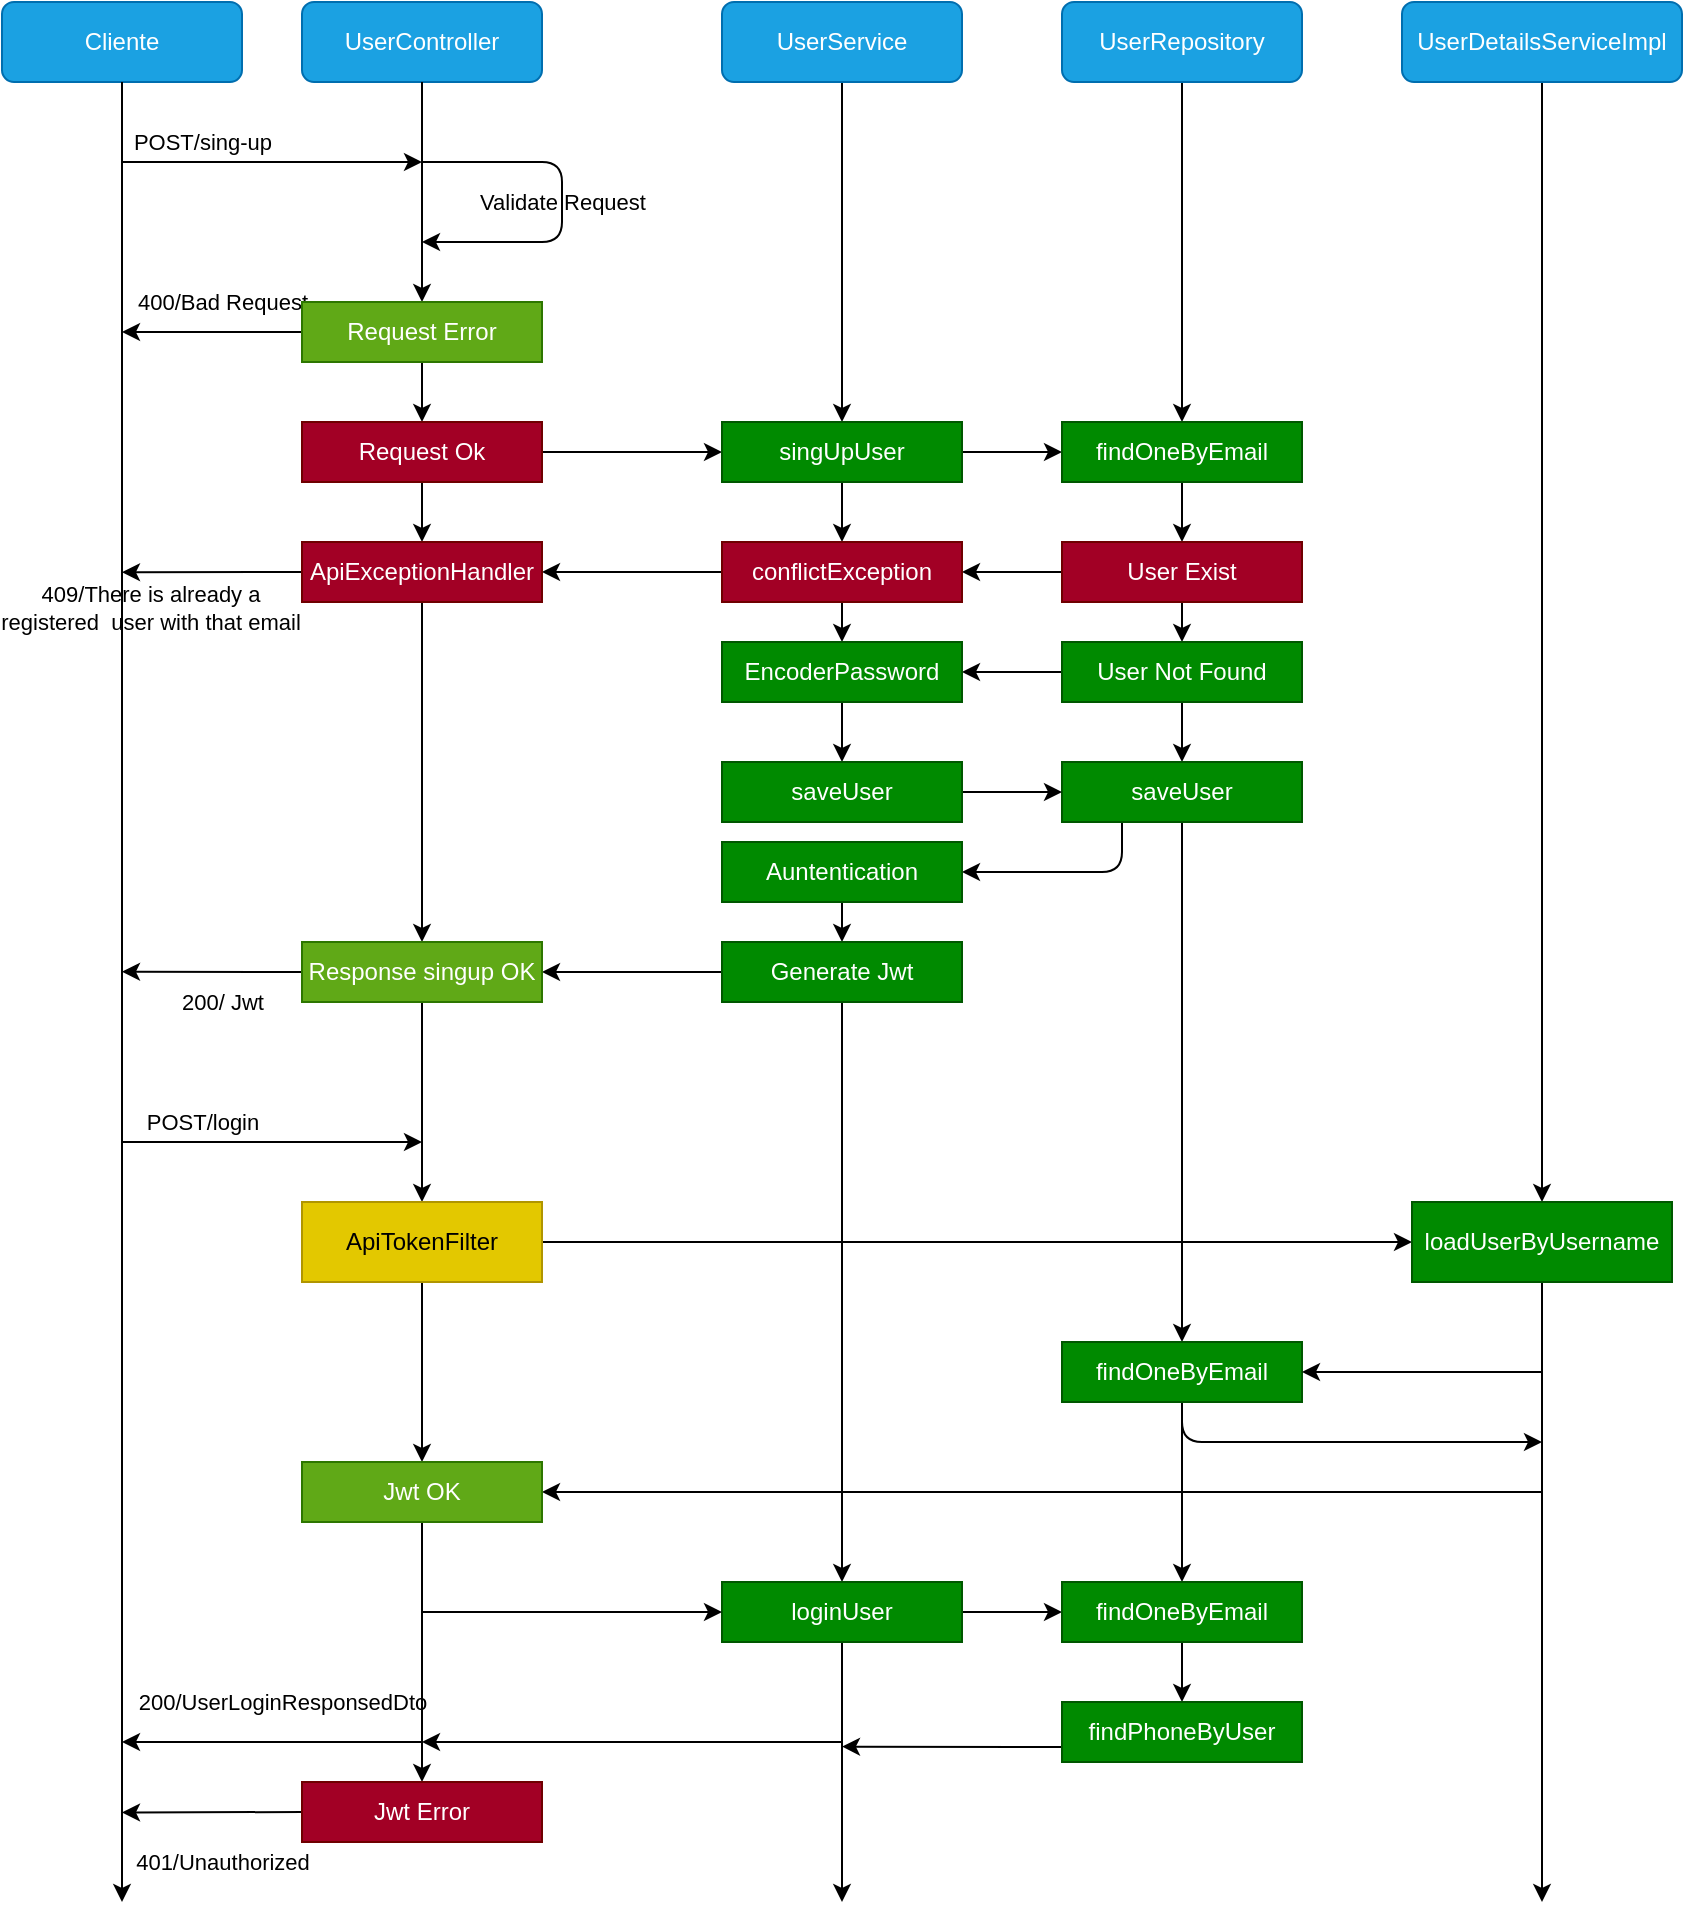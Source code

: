 <mxfile>
    <diagram id="UwaWhWNq3lZe1b48dRs8" name="Página-1">
        <mxGraphModel dx="1039" dy="481" grid="1" gridSize="10" guides="1" tooltips="1" connect="1" arrows="1" fold="1" page="1" pageScale="1" pageWidth="3300" pageHeight="4681" background="#ffffff" math="0" shadow="0">
            <root>
                <mxCell id="0"/>
                <mxCell id="1" parent="0"/>
                <mxCell id="2" value="UserController" style="rounded=1;whiteSpace=wrap;html=1;fillColor=#1ba1e2;strokeColor=#006EAF;labelBackgroundColor=none;fontColor=#ffffff;" vertex="1" parent="1">
                    <mxGeometry x="190" y="60" width="120" height="40" as="geometry"/>
                </mxCell>
                <mxCell id="3" value="Cliente" style="rounded=1;whiteSpace=wrap;html=1;fillColor=#1ba1e2;strokeColor=#006EAF;labelBackgroundColor=none;fontColor=#ffffff;" vertex="1" parent="1">
                    <mxGeometry x="40" y="60" width="120" height="40" as="geometry"/>
                </mxCell>
                <mxCell id="5" value="" style="endArrow=classic;html=1;fontColor=#000000;exitX=0.5;exitY=1;exitDx=0;exitDy=0;labelBackgroundColor=none;strokeColor=#000000;" edge="1" parent="1" source="3">
                    <mxGeometry width="50" height="50" relative="1" as="geometry">
                        <mxPoint x="250" y="250" as="sourcePoint"/>
                        <mxPoint x="100" y="1010" as="targetPoint"/>
                    </mxGeometry>
                </mxCell>
                <mxCell id="6" value="" style="endArrow=classic;html=1;fontColor=#000000;exitX=0.5;exitY=1;exitDx=0;exitDy=0;labelBackgroundColor=none;strokeColor=#000000;entryX=0.5;entryY=0;entryDx=0;entryDy=0;" edge="1" parent="1" source="2" target="21">
                    <mxGeometry width="50" height="50" relative="1" as="geometry">
                        <mxPoint x="249.66" y="125.0" as="sourcePoint"/>
                        <mxPoint x="250.0" y="200" as="targetPoint"/>
                    </mxGeometry>
                </mxCell>
                <mxCell id="7" value="" style="endArrow=classic;html=1;labelBackgroundColor=none;strokeColor=#000000;fontColor=#FFFFFF;" edge="1" parent="1">
                    <mxGeometry width="50" height="50" relative="1" as="geometry">
                        <mxPoint x="100" y="140" as="sourcePoint"/>
                        <mxPoint x="250" y="140" as="targetPoint"/>
                    </mxGeometry>
                </mxCell>
                <mxCell id="8" value="POST/sing-up" style="edgeLabel;html=1;align=center;verticalAlign=middle;resizable=0;points=[];fontColor=#000000;labelBackgroundColor=none;" vertex="1" connectable="0" parent="7">
                    <mxGeometry x="-0.321" relative="1" as="geometry">
                        <mxPoint x="-11" y="-10" as="offset"/>
                    </mxGeometry>
                </mxCell>
                <mxCell id="9" value="Validate Request" style="endArrow=classic;html=1;labelBackgroundColor=none;strokeColor=#000000;fontColor=#000000;" edge="1" parent="1">
                    <mxGeometry width="50" height="50" relative="1" as="geometry">
                        <mxPoint x="250" y="140" as="sourcePoint"/>
                        <mxPoint x="250" y="180" as="targetPoint"/>
                        <Array as="points">
                            <mxPoint x="320" y="140"/>
                            <mxPoint x="320" y="180"/>
                        </Array>
                    </mxGeometry>
                </mxCell>
                <mxCell id="12" value="400/Bad Request" style="edgeStyle=none;html=1;labelBackgroundColor=none;strokeColor=#000000;fontColor=#000000;exitX=0;exitY=0.5;exitDx=0;exitDy=0;" edge="1" parent="1" source="21">
                    <mxGeometry x="-0.111" y="-15" relative="1" as="geometry">
                        <mxPoint x="100" y="225" as="targetPoint"/>
                        <mxPoint x="190.0" y="225" as="sourcePoint"/>
                        <mxPoint as="offset"/>
                    </mxGeometry>
                </mxCell>
                <mxCell id="16" style="edgeStyle=none;html=1;labelBackgroundColor=none;strokeColor=#000000;fontColor=#000000;entryX=0.5;entryY=0;entryDx=0;entryDy=0;" edge="1" parent="1" source="15" target="26">
                    <mxGeometry relative="1" as="geometry">
                        <mxPoint x="460" y="270" as="targetPoint"/>
                    </mxGeometry>
                </mxCell>
                <mxCell id="15" value="UserService" style="rounded=1;whiteSpace=wrap;html=1;fillColor=#1ba1e2;strokeColor=#006EAF;labelBackgroundColor=none;fontColor=#ffffff;" vertex="1" parent="1">
                    <mxGeometry x="400" y="60" width="120" height="40" as="geometry"/>
                </mxCell>
                <mxCell id="30" style="edgeStyle=none;html=1;exitX=0.5;exitY=1;exitDx=0;exitDy=0;labelBackgroundColor=none;strokeColor=#000000;fontColor=#000000;" edge="1" parent="1" source="17" target="29">
                    <mxGeometry relative="1" as="geometry"/>
                </mxCell>
                <mxCell id="17" value="UserRepository" style="rounded=1;whiteSpace=wrap;html=1;fillColor=#1ba1e2;strokeColor=#006EAF;labelBackgroundColor=none;fontColor=#ffffff;" vertex="1" parent="1">
                    <mxGeometry x="570" y="60" width="120" height="40" as="geometry"/>
                </mxCell>
                <mxCell id="25" style="edgeStyle=none;html=1;entryX=0.5;entryY=0;entryDx=0;entryDy=0;labelBackgroundColor=none;strokeColor=#000000;fontColor=#000000;" edge="1" parent="1" source="21" target="22">
                    <mxGeometry relative="1" as="geometry"/>
                </mxCell>
                <mxCell id="21" value="Request Error" style="rounded=0;whiteSpace=wrap;html=1;labelBackgroundColor=none;strokeColor=#2D7600;fontColor=#ffffff;fillColor=#60a917;" vertex="1" parent="1">
                    <mxGeometry x="190" y="210" width="120" height="30" as="geometry"/>
                </mxCell>
                <mxCell id="28" style="edgeStyle=none;html=1;entryX=0;entryY=0.5;entryDx=0;entryDy=0;labelBackgroundColor=none;strokeColor=#000000;fontColor=#000000;" edge="1" parent="1" source="22" target="26">
                    <mxGeometry relative="1" as="geometry"/>
                </mxCell>
                <mxCell id="43" style="edgeStyle=none;html=1;exitX=0.5;exitY=1;exitDx=0;exitDy=0;entryX=0.5;entryY=0;entryDx=0;entryDy=0;labelBackgroundColor=none;strokeColor=#000000;fontColor=#000000;" edge="1" parent="1" source="22" target="42">
                    <mxGeometry relative="1" as="geometry"/>
                </mxCell>
                <mxCell id="22" value="Request Ok" style="rounded=0;whiteSpace=wrap;html=1;labelBackgroundColor=none;strokeColor=#6F0000;fontColor=#ffffff;fillColor=#a20025;" vertex="1" parent="1">
                    <mxGeometry x="190" y="270" width="120" height="30" as="geometry"/>
                </mxCell>
                <mxCell id="31" style="edgeStyle=none;html=1;entryX=0;entryY=0.5;entryDx=0;entryDy=0;labelBackgroundColor=none;strokeColor=#000000;fontColor=#000000;" edge="1" parent="1" source="26" target="29">
                    <mxGeometry relative="1" as="geometry"/>
                </mxCell>
                <mxCell id="36" style="edgeStyle=none;html=1;exitX=0.5;exitY=1;exitDx=0;exitDy=0;labelBackgroundColor=none;strokeColor=#000000;fontColor=#000000;entryX=0.5;entryY=0;entryDx=0;entryDy=0;" edge="1" parent="1" source="26" target="37">
                    <mxGeometry relative="1" as="geometry">
                        <mxPoint x="459.724" y="460" as="targetPoint"/>
                    </mxGeometry>
                </mxCell>
                <mxCell id="26" value="singUpUser" style="rounded=0;whiteSpace=wrap;html=1;labelBackgroundColor=none;strokeColor=#005700;fontColor=#ffffff;fillColor=#008a00;" vertex="1" parent="1">
                    <mxGeometry x="400" y="270" width="120" height="30" as="geometry"/>
                </mxCell>
                <mxCell id="34" style="edgeStyle=none;html=1;exitX=0.5;exitY=1;exitDx=0;exitDy=0;entryX=0.5;entryY=0;entryDx=0;entryDy=0;labelBackgroundColor=none;strokeColor=#000000;fontColor=#000000;" edge="1" parent="1" source="29" target="32">
                    <mxGeometry relative="1" as="geometry"/>
                </mxCell>
                <mxCell id="29" value="findOneByEmail" style="rounded=0;whiteSpace=wrap;html=1;labelBackgroundColor=none;strokeColor=#005700;fontColor=#ffffff;fillColor=#008a00;" vertex="1" parent="1">
                    <mxGeometry x="570" y="270" width="120" height="30" as="geometry"/>
                </mxCell>
                <mxCell id="38" style="edgeStyle=none;html=1;labelBackgroundColor=none;strokeColor=#000000;fontColor=#000000;" edge="1" parent="1" source="32" target="37">
                    <mxGeometry relative="1" as="geometry"/>
                </mxCell>
                <mxCell id="39" style="edgeStyle=none;html=1;exitX=0.5;exitY=1;exitDx=0;exitDy=0;entryX=0.5;entryY=0;entryDx=0;entryDy=0;labelBackgroundColor=none;strokeColor=#000000;fontColor=#000000;" edge="1" parent="1" source="32" target="33">
                    <mxGeometry relative="1" as="geometry"/>
                </mxCell>
                <mxCell id="32" value="User Exist" style="rounded=0;whiteSpace=wrap;html=1;labelBackgroundColor=none;strokeColor=#6F0000;fontColor=#ffffff;fillColor=#a20025;" vertex="1" parent="1">
                    <mxGeometry x="570" y="330" width="120" height="30" as="geometry"/>
                </mxCell>
                <mxCell id="50" style="edgeStyle=none;html=1;exitX=0;exitY=0.5;exitDx=0;exitDy=0;entryX=1;entryY=0.5;entryDx=0;entryDy=0;labelBackgroundColor=none;strokeColor=#000000;fontColor=#000000;" edge="1" parent="1" source="33" target="48">
                    <mxGeometry relative="1" as="geometry"/>
                </mxCell>
                <mxCell id="55" style="edgeStyle=none;html=1;exitX=0.5;exitY=1;exitDx=0;exitDy=0;entryX=0.5;entryY=0;entryDx=0;entryDy=0;labelBackgroundColor=none;strokeColor=#000000;fontColor=#000000;" edge="1" parent="1" source="33" target="53">
                    <mxGeometry relative="1" as="geometry"/>
                </mxCell>
                <mxCell id="33" value="User Not Found" style="rounded=0;whiteSpace=wrap;html=1;labelBackgroundColor=none;strokeColor=#005700;fontColor=#ffffff;fillColor=#008a00;" vertex="1" parent="1">
                    <mxGeometry x="570" y="380" width="120" height="30" as="geometry"/>
                </mxCell>
                <mxCell id="44" style="edgeStyle=none;html=1;exitX=0;exitY=0.5;exitDx=0;exitDy=0;entryX=1;entryY=0.5;entryDx=0;entryDy=0;labelBackgroundColor=none;strokeColor=#000000;fontColor=#000000;" edge="1" parent="1" source="37" target="42">
                    <mxGeometry relative="1" as="geometry"/>
                </mxCell>
                <mxCell id="49" style="edgeStyle=none;html=1;exitX=0.5;exitY=1;exitDx=0;exitDy=0;entryX=0.5;entryY=0;entryDx=0;entryDy=0;labelBackgroundColor=none;strokeColor=#000000;fontColor=#000000;" edge="1" parent="1" source="37" target="48">
                    <mxGeometry relative="1" as="geometry"/>
                </mxCell>
                <mxCell id="37" value="conflictException" style="rounded=0;whiteSpace=wrap;html=1;labelBackgroundColor=none;strokeColor=#6F0000;fontColor=#ffffff;fillColor=#a20025;" vertex="1" parent="1">
                    <mxGeometry x="400" y="330" width="120" height="30" as="geometry"/>
                </mxCell>
                <mxCell id="45" style="edgeStyle=none;html=1;exitX=0;exitY=0.5;exitDx=0;exitDy=0;labelBackgroundColor=none;strokeColor=#000000;fontColor=#000000;" edge="1" parent="1" source="42">
                    <mxGeometry relative="1" as="geometry">
                        <mxPoint x="100.0" y="345.103" as="targetPoint"/>
                    </mxGeometry>
                </mxCell>
                <mxCell id="47" value="409/There is already a &lt;br&gt;registered&amp;nbsp; user with that email" style="edgeLabel;html=1;align=center;verticalAlign=middle;resizable=0;points=[];fontColor=#000000;labelBackgroundColor=none;" vertex="1" connectable="0" parent="45">
                    <mxGeometry x="-0.191" relative="1" as="geometry">
                        <mxPoint x="-40" y="18" as="offset"/>
                    </mxGeometry>
                </mxCell>
                <mxCell id="70" style="edgeStyle=none;html=1;exitX=0.5;exitY=1;exitDx=0;exitDy=0;entryX=0.5;entryY=0;entryDx=0;entryDy=0;labelBackgroundColor=none;strokeColor=#000000;fontColor=#000000;" edge="1" parent="1" source="42" target="68">
                    <mxGeometry relative="1" as="geometry"/>
                </mxCell>
                <mxCell id="42" value="ApiExceptionHandler" style="rounded=0;whiteSpace=wrap;html=1;labelBackgroundColor=none;strokeColor=#6F0000;fontColor=#ffffff;fillColor=#a20025;" vertex="1" parent="1">
                    <mxGeometry x="190" y="330" width="120" height="30" as="geometry"/>
                </mxCell>
                <mxCell id="65" style="edgeStyle=none;html=1;exitX=0.5;exitY=1;exitDx=0;exitDy=0;entryX=0.5;entryY=0;entryDx=0;entryDy=0;labelBackgroundColor=none;strokeColor=#000000;fontColor=#000000;" edge="1" parent="1" source="48" target="64">
                    <mxGeometry relative="1" as="geometry"/>
                </mxCell>
                <mxCell id="48" value="EncoderPassword" style="rounded=0;whiteSpace=wrap;html=1;labelBackgroundColor=none;strokeColor=#005700;fontColor=#ffffff;fillColor=#008a00;" vertex="1" parent="1">
                    <mxGeometry x="400" y="380" width="120" height="30" as="geometry"/>
                </mxCell>
                <mxCell id="56" style="edgeStyle=none;html=1;exitX=0.5;exitY=1;exitDx=0;exitDy=0;labelBackgroundColor=none;strokeColor=#000000;fontColor=#000000;" edge="1" parent="1" source="53" target="81">
                    <mxGeometry relative="1" as="geometry">
                        <mxPoint x="630" y="790" as="targetPoint"/>
                    </mxGeometry>
                </mxCell>
                <mxCell id="67" style="edgeStyle=none;html=1;exitX=0.25;exitY=1;exitDx=0;exitDy=0;entryX=1;entryY=0.5;entryDx=0;entryDy=0;labelBackgroundColor=none;strokeColor=#000000;fontColor=#000000;" edge="1" parent="1" source="53" target="57">
                    <mxGeometry relative="1" as="geometry">
                        <Array as="points">
                            <mxPoint x="600" y="495"/>
                        </Array>
                    </mxGeometry>
                </mxCell>
                <mxCell id="53" value="saveUser" style="rounded=0;whiteSpace=wrap;html=1;labelBackgroundColor=none;strokeColor=#005700;fontColor=#ffffff;fillColor=#008a00;" vertex="1" parent="1">
                    <mxGeometry x="570" y="440" width="120" height="30" as="geometry"/>
                </mxCell>
                <mxCell id="63" style="edgeStyle=none;html=1;exitX=0.5;exitY=1;exitDx=0;exitDy=0;entryX=0.5;entryY=0;entryDx=0;entryDy=0;labelBackgroundColor=none;strokeColor=#000000;fontColor=#000000;" edge="1" parent="1" source="57" target="62">
                    <mxGeometry relative="1" as="geometry"/>
                </mxCell>
                <mxCell id="57" value="Auntentication" style="rounded=0;whiteSpace=wrap;html=1;labelBackgroundColor=none;strokeColor=#005700;fontColor=#ffffff;fillColor=#008a00;" vertex="1" parent="1">
                    <mxGeometry x="400" y="480" width="120" height="30" as="geometry"/>
                </mxCell>
                <mxCell id="69" style="edgeStyle=none;html=1;exitX=0;exitY=0.5;exitDx=0;exitDy=0;entryX=1;entryY=0.5;entryDx=0;entryDy=0;labelBackgroundColor=none;strokeColor=#000000;fontColor=#000000;" edge="1" parent="1" source="62" target="68">
                    <mxGeometry relative="1" as="geometry"/>
                </mxCell>
                <mxCell id="88" style="edgeStyle=none;html=1;exitX=0.5;exitY=1;exitDx=0;exitDy=0;labelBackgroundColor=none;strokeColor=#000000;fontColor=#000000;entryX=0.5;entryY=0;entryDx=0;entryDy=0;" edge="1" parent="1" source="62" target="89">
                    <mxGeometry relative="1" as="geometry">
                        <mxPoint x="460.167" y="850" as="targetPoint"/>
                    </mxGeometry>
                </mxCell>
                <mxCell id="62" value="Generate Jwt" style="rounded=0;whiteSpace=wrap;html=1;labelBackgroundColor=none;strokeColor=#005700;fontColor=#ffffff;fillColor=#008a00;" vertex="1" parent="1">
                    <mxGeometry x="400" y="530" width="120" height="30" as="geometry"/>
                </mxCell>
                <mxCell id="66" style="edgeStyle=none;html=1;entryX=0;entryY=0.5;entryDx=0;entryDy=0;labelBackgroundColor=none;strokeColor=#000000;fontColor=#000000;" edge="1" parent="1" source="64" target="53">
                    <mxGeometry relative="1" as="geometry"/>
                </mxCell>
                <mxCell id="64" value="saveUser" style="rounded=0;whiteSpace=wrap;html=1;labelBackgroundColor=none;strokeColor=#005700;fontColor=#ffffff;fillColor=#008a00;" vertex="1" parent="1">
                    <mxGeometry x="400" y="440" width="120" height="30" as="geometry"/>
                </mxCell>
                <mxCell id="71" value="200/ Jwt" style="edgeStyle=none;html=1;exitX=0;exitY=0.5;exitDx=0;exitDy=0;labelBackgroundColor=none;strokeColor=#000000;fontColor=#000000;" edge="1" parent="1" source="68">
                    <mxGeometry x="-0.112" y="15" relative="1" as="geometry">
                        <mxPoint x="100" y="544.833" as="targetPoint"/>
                        <mxPoint as="offset"/>
                    </mxGeometry>
                </mxCell>
                <mxCell id="72" style="edgeStyle=none;html=1;exitX=0.5;exitY=1;exitDx=0;exitDy=0;labelBackgroundColor=none;strokeColor=#000000;fontColor=#000000;entryX=0.5;entryY=0;entryDx=0;entryDy=0;" edge="1" parent="1" source="68" target="75">
                    <mxGeometry relative="1" as="geometry">
                        <mxPoint x="249.75" y="750.0" as="targetPoint"/>
                    </mxGeometry>
                </mxCell>
                <mxCell id="68" value="Response singup OK" style="rounded=0;whiteSpace=wrap;html=1;labelBackgroundColor=none;strokeColor=#2D7600;fontColor=#ffffff;fillColor=#60a917;" vertex="1" parent="1">
                    <mxGeometry x="190" y="530" width="120" height="30" as="geometry"/>
                </mxCell>
                <mxCell id="73" value="" style="endArrow=classic;html=1;labelBackgroundColor=none;strokeColor=#000000;fontColor=#FFFFFF;" edge="1" parent="1">
                    <mxGeometry width="50" height="50" relative="1" as="geometry">
                        <mxPoint x="100" y="630" as="sourcePoint"/>
                        <mxPoint x="250" y="630" as="targetPoint"/>
                    </mxGeometry>
                </mxCell>
                <mxCell id="74" value="POST/login" style="edgeLabel;html=1;align=center;verticalAlign=middle;resizable=0;points=[];fontColor=#000000;labelBackgroundColor=none;" vertex="1" connectable="0" parent="73">
                    <mxGeometry x="-0.321" relative="1" as="geometry">
                        <mxPoint x="-11" y="-10" as="offset"/>
                    </mxGeometry>
                </mxCell>
                <mxCell id="78" style="edgeStyle=none;html=1;labelBackgroundColor=none;strokeColor=#000000;fontColor=#000000;entryX=0;entryY=0.5;entryDx=0;entryDy=0;" edge="1" parent="1" source="75" target="79">
                    <mxGeometry relative="1" as="geometry">
                        <mxPoint x="790" y="680" as="targetPoint"/>
                    </mxGeometry>
                </mxCell>
                <mxCell id="84" style="edgeStyle=none;html=1;exitX=0.5;exitY=1;exitDx=0;exitDy=0;labelBackgroundColor=none;strokeColor=#000000;fontColor=#000000;entryX=0.5;entryY=0;entryDx=0;entryDy=0;" edge="1" parent="1" source="75" target="86">
                    <mxGeometry relative="1" as="geometry">
                        <mxPoint x="249.895" y="850" as="targetPoint"/>
                    </mxGeometry>
                </mxCell>
                <mxCell id="75" value="ApiTokenFilter" style="rounded=0;whiteSpace=wrap;html=1;labelBackgroundColor=none;strokeColor=#B09500;fontColor=#000000;fillColor=#e3c800;" vertex="1" parent="1">
                    <mxGeometry x="190" y="660" width="120" height="40" as="geometry"/>
                </mxCell>
                <mxCell id="77" style="edgeStyle=none;html=1;labelBackgroundColor=none;strokeColor=#000000;fontColor=#000000;" edge="1" parent="1" source="76" target="79">
                    <mxGeometry relative="1" as="geometry">
                        <mxPoint x="810" y="790" as="targetPoint"/>
                    </mxGeometry>
                </mxCell>
                <mxCell id="76" value="UserDetailsServiceImpl" style="rounded=1;whiteSpace=wrap;html=1;fillColor=#1ba1e2;strokeColor=#006EAF;labelBackgroundColor=none;fontColor=#ffffff;" vertex="1" parent="1">
                    <mxGeometry x="740" y="60" width="140" height="40" as="geometry"/>
                </mxCell>
                <mxCell id="80" style="edgeStyle=none;html=1;exitX=0.5;exitY=1;exitDx=0;exitDy=0;labelBackgroundColor=none;strokeColor=#000000;fontColor=#000000;" edge="1" parent="1" source="79">
                    <mxGeometry relative="1" as="geometry">
                        <mxPoint x="810" y="1010" as="targetPoint"/>
                    </mxGeometry>
                </mxCell>
                <mxCell id="79" value="loadUserByUsername" style="rounded=0;whiteSpace=wrap;html=1;labelBackgroundColor=none;strokeColor=#005700;fontColor=#ffffff;fillColor=#008a00;" vertex="1" parent="1">
                    <mxGeometry x="745" y="660" width="130" height="40" as="geometry"/>
                </mxCell>
                <mxCell id="83" style="edgeStyle=none;html=1;exitX=0.5;exitY=1;exitDx=0;exitDy=0;labelBackgroundColor=none;strokeColor=#000000;fontColor=#000000;" edge="1" parent="1" source="81">
                    <mxGeometry relative="1" as="geometry">
                        <mxPoint x="810" y="780" as="targetPoint"/>
                        <Array as="points">
                            <mxPoint x="630" y="780"/>
                        </Array>
                    </mxGeometry>
                </mxCell>
                <mxCell id="93" style="edgeStyle=none;html=1;exitX=0.5;exitY=1;exitDx=0;exitDy=0;labelBackgroundColor=none;strokeColor=#000000;fontColor=#000000;" edge="1" parent="1" source="81" target="91">
                    <mxGeometry relative="1" as="geometry"/>
                </mxCell>
                <mxCell id="81" value="findOneByEmail" style="rounded=0;whiteSpace=wrap;html=1;labelBackgroundColor=none;strokeColor=#005700;fontColor=#ffffff;fillColor=#008a00;" vertex="1" parent="1">
                    <mxGeometry x="570" y="730" width="120" height="30" as="geometry"/>
                </mxCell>
                <mxCell id="82" value="" style="endArrow=classic;html=1;labelBackgroundColor=none;strokeColor=#000000;fontColor=#000000;entryX=1;entryY=0.5;entryDx=0;entryDy=0;" edge="1" parent="1" target="81">
                    <mxGeometry width="50" height="50" relative="1" as="geometry">
                        <mxPoint x="810" y="745" as="sourcePoint"/>
                        <mxPoint x="770" y="750" as="targetPoint"/>
                    </mxGeometry>
                </mxCell>
                <mxCell id="85" value="" style="endArrow=classic;html=1;labelBackgroundColor=none;strokeColor=#000000;fontColor=#000000;entryX=1;entryY=0.5;entryDx=0;entryDy=0;" edge="1" parent="1" target="86">
                    <mxGeometry width="50" height="50" relative="1" as="geometry">
                        <mxPoint x="810" y="805" as="sourcePoint"/>
                        <mxPoint x="250" y="810" as="targetPoint"/>
                    </mxGeometry>
                </mxCell>
                <mxCell id="87" style="edgeStyle=none;html=1;exitX=0.5;exitY=1;exitDx=0;exitDy=0;labelBackgroundColor=none;strokeColor=#000000;fontColor=#000000;entryX=0.5;entryY=0;entryDx=0;entryDy=0;" edge="1" parent="1" source="86" target="103">
                    <mxGeometry relative="1" as="geometry">
                        <mxPoint x="250" y="1010" as="targetPoint"/>
                    </mxGeometry>
                </mxCell>
                <mxCell id="86" value="Jwt OK" style="rounded=0;whiteSpace=wrap;html=1;labelBackgroundColor=none;strokeColor=#2D7600;fontColor=#ffffff;fillColor=#60a917;" vertex="1" parent="1">
                    <mxGeometry x="190" y="790" width="120" height="30" as="geometry"/>
                </mxCell>
                <mxCell id="92" style="edgeStyle=none;html=1;exitX=1;exitY=0.5;exitDx=0;exitDy=0;entryX=0;entryY=0.5;entryDx=0;entryDy=0;labelBackgroundColor=none;strokeColor=#000000;fontColor=#000000;" edge="1" parent="1" source="89" target="91">
                    <mxGeometry relative="1" as="geometry"/>
                </mxCell>
                <mxCell id="99" style="edgeStyle=none;html=1;exitX=0.5;exitY=1;exitDx=0;exitDy=0;labelBackgroundColor=none;strokeColor=#000000;fontColor=#000000;" edge="1" parent="1" source="89">
                    <mxGeometry relative="1" as="geometry">
                        <mxPoint x="460" y="1010" as="targetPoint"/>
                    </mxGeometry>
                </mxCell>
                <mxCell id="89" value="loginUser" style="rounded=0;whiteSpace=wrap;html=1;labelBackgroundColor=none;strokeColor=#005700;fontColor=#ffffff;fillColor=#008a00;" vertex="1" parent="1">
                    <mxGeometry x="400" y="850" width="120" height="30" as="geometry"/>
                </mxCell>
                <mxCell id="90" value="" style="endArrow=classic;html=1;labelBackgroundColor=none;strokeColor=#000000;fontColor=#000000;entryX=0;entryY=0.5;entryDx=0;entryDy=0;" edge="1" parent="1" target="89">
                    <mxGeometry width="50" height="50" relative="1" as="geometry">
                        <mxPoint x="250" y="865" as="sourcePoint"/>
                        <mxPoint x="370" y="860" as="targetPoint"/>
                    </mxGeometry>
                </mxCell>
                <mxCell id="98" style="edgeStyle=none;html=1;exitX=0.5;exitY=1;exitDx=0;exitDy=0;entryX=0.5;entryY=0;entryDx=0;entryDy=0;labelBackgroundColor=none;strokeColor=#000000;fontColor=#000000;" edge="1" parent="1" source="91" target="95">
                    <mxGeometry relative="1" as="geometry"/>
                </mxCell>
                <mxCell id="91" value="findOneByEmail" style="rounded=0;whiteSpace=wrap;html=1;labelBackgroundColor=none;strokeColor=#005700;fontColor=#ffffff;fillColor=#008a00;" vertex="1" parent="1">
                    <mxGeometry x="570" y="850" width="120" height="30" as="geometry"/>
                </mxCell>
                <mxCell id="100" style="edgeStyle=none;html=1;exitX=0;exitY=0.75;exitDx=0;exitDy=0;labelBackgroundColor=none;strokeColor=#000000;fontColor=#000000;" edge="1" parent="1" source="95">
                    <mxGeometry relative="1" as="geometry">
                        <mxPoint x="460" y="932.304" as="targetPoint"/>
                    </mxGeometry>
                </mxCell>
                <mxCell id="95" value="findPhoneByUser" style="rounded=0;whiteSpace=wrap;html=1;labelBackgroundColor=none;strokeColor=#005700;fontColor=#ffffff;fillColor=#008a00;" vertex="1" parent="1">
                    <mxGeometry x="570" y="910" width="120" height="30" as="geometry"/>
                </mxCell>
                <mxCell id="101" value="" style="endArrow=classic;html=1;labelBackgroundColor=none;strokeColor=#000000;fontColor=#000000;" edge="1" parent="1">
                    <mxGeometry width="50" height="50" relative="1" as="geometry">
                        <mxPoint x="460" y="930" as="sourcePoint"/>
                        <mxPoint x="250" y="930" as="targetPoint"/>
                    </mxGeometry>
                </mxCell>
                <mxCell id="102" value="200/UserLoginResponsedDto" style="endArrow=classic;html=1;labelBackgroundColor=none;strokeColor=#000000;fontColor=#000000;" edge="1" parent="1">
                    <mxGeometry x="-0.067" y="-20" width="50" height="50" relative="1" as="geometry">
                        <mxPoint x="250" y="930" as="sourcePoint"/>
                        <mxPoint x="100" y="930" as="targetPoint"/>
                        <mxPoint as="offset"/>
                    </mxGeometry>
                </mxCell>
                <mxCell id="104" value="401/Unauthorized" style="edgeStyle=none;html=1;exitX=0;exitY=0.5;exitDx=0;exitDy=0;labelBackgroundColor=none;strokeColor=#000000;fontColor=#000000;" edge="1" parent="1" source="103">
                    <mxGeometry x="-0.11" y="25" relative="1" as="geometry">
                        <mxPoint x="100" y="965.238" as="targetPoint"/>
                        <mxPoint as="offset"/>
                    </mxGeometry>
                </mxCell>
                <mxCell id="103" value="Jwt Error" style="rounded=0;whiteSpace=wrap;html=1;labelBackgroundColor=none;strokeColor=#6F0000;fontColor=#ffffff;fillColor=#a20025;" vertex="1" parent="1">
                    <mxGeometry x="190" y="950" width="120" height="30" as="geometry"/>
                </mxCell>
            </root>
        </mxGraphModel>
    </diagram>
</mxfile>